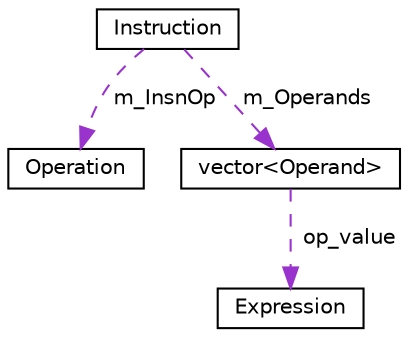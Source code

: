 digraph G
{
  edge [fontname="Helvetica",fontsize=10,labelfontname="Helvetica",labelfontsize=10, color="darkorchid3",style="dashed"];
  node [fontname="Helvetica",fontsize=10,shape=record,height=0.2,width=0.4,color="black"];
  Instruction [URL="classDyninst_1_1Instruction_1_1Instruction.html"];
  Instruction -> Operation [label=" m_InsnOp"];
  Operation [URL="classDyninst_1_1Instruction_1_1Operation.html"];
  Operands [label="vector\<Operand\>",URL="classDyninst_1_1Instruction_1_1Operand.html"];
  Instruction ->  Operands[label=" m_Operands"];
  Expression [URL="classDyninst_1_1Instruction_1_1Expression.html"];
  Operands -> Expression [label="  op_value"];
}
